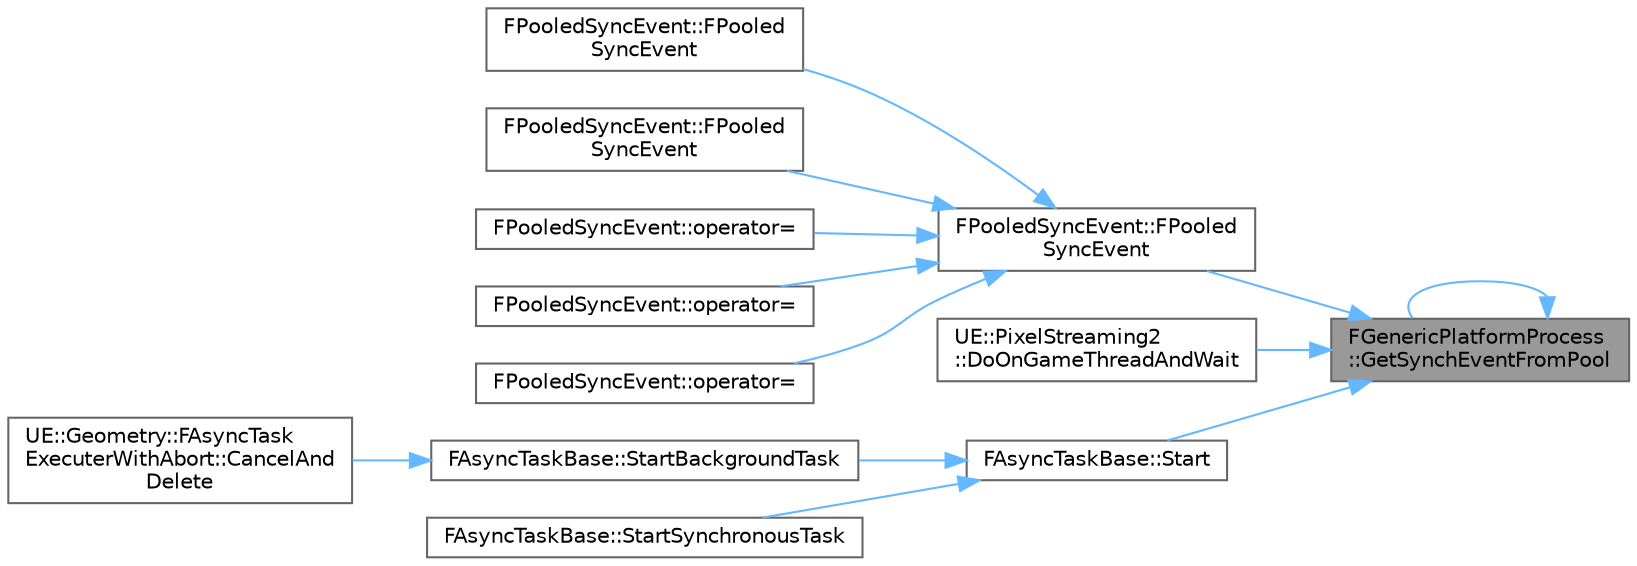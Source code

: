 digraph "FGenericPlatformProcess::GetSynchEventFromPool"
{
 // INTERACTIVE_SVG=YES
 // LATEX_PDF_SIZE
  bgcolor="transparent";
  edge [fontname=Helvetica,fontsize=10,labelfontname=Helvetica,labelfontsize=10];
  node [fontname=Helvetica,fontsize=10,shape=box,height=0.2,width=0.4];
  rankdir="RL";
  Node1 [id="Node000001",label="FGenericPlatformProcess\l::GetSynchEventFromPool",height=0.2,width=0.4,color="gray40", fillcolor="grey60", style="filled", fontcolor="black",tooltip="Gets an event from the pool or creates a new one if necessary."];
  Node1 -> Node2 [id="edge1_Node000001_Node000002",dir="back",color="steelblue1",style="solid",tooltip=" "];
  Node2 [id="Node000002",label="FPooledSyncEvent::FPooled\lSyncEvent",height=0.2,width=0.4,color="grey40", fillcolor="white", style="filled",URL="$dc/d8d/structFPooledSyncEvent.html#a77b289a0a916fb1a2a792483fd33200a",tooltip=" "];
  Node2 -> Node3 [id="edge2_Node000002_Node000003",dir="back",color="steelblue1",style="solid",tooltip=" "];
  Node3 [id="Node000003",label="FPooledSyncEvent::FPooled\lSyncEvent",height=0.2,width=0.4,color="grey40", fillcolor="white", style="filled",URL="$dc/d8d/structFPooledSyncEvent.html#a3f928fa6b5ca8c88866e9e099953b256",tooltip=" "];
  Node2 -> Node4 [id="edge3_Node000002_Node000004",dir="back",color="steelblue1",style="solid",tooltip=" "];
  Node4 [id="Node000004",label="FPooledSyncEvent::FPooled\lSyncEvent",height=0.2,width=0.4,color="grey40", fillcolor="white", style="filled",URL="$dc/d8d/structFPooledSyncEvent.html#aac9b94c623dcbe079cd18418f734c0ee",tooltip=" "];
  Node2 -> Node5 [id="edge4_Node000002_Node000005",dir="back",color="steelblue1",style="solid",tooltip=" "];
  Node5 [id="Node000005",label="FPooledSyncEvent::operator=",height=0.2,width=0.4,color="grey40", fillcolor="white", style="filled",URL="$dc/d8d/structFPooledSyncEvent.html#ac604cd39a36c53b2f7e5bb390b25c7f0",tooltip=" "];
  Node2 -> Node6 [id="edge5_Node000002_Node000006",dir="back",color="steelblue1",style="solid",tooltip=" "];
  Node6 [id="Node000006",label="FPooledSyncEvent::operator=",height=0.2,width=0.4,color="grey40", fillcolor="white", style="filled",URL="$dc/d8d/structFPooledSyncEvent.html#a70a5ed43c750fe36e5ecf52d72087f3c",tooltip=" "];
  Node2 -> Node7 [id="edge6_Node000002_Node000007",dir="back",color="steelblue1",style="solid",tooltip=" "];
  Node7 [id="Node000007",label="FPooledSyncEvent::operator=",height=0.2,width=0.4,color="grey40", fillcolor="white", style="filled",URL="$dc/d8d/structFPooledSyncEvent.html#a075deb17d4410336cccd1bdb064d8488",tooltip=" "];
  Node1 -> Node8 [id="edge7_Node000001_Node000008",dir="back",color="steelblue1",style="solid",tooltip=" "];
  Node8 [id="Node000008",label="UE::PixelStreaming2\l::DoOnGameThreadAndWait",height=0.2,width=0.4,color="grey40", fillcolor="white", style="filled",URL="$d1/d40/namespaceUE_1_1PixelStreaming2.html#ad290fc34fa81eebd4091d5b8befebdba",tooltip=" "];
  Node1 -> Node1 [id="edge8_Node000001_Node000001",dir="back",color="steelblue1",style="solid",tooltip=" "];
  Node1 -> Node9 [id="edge9_Node000001_Node000009",dir="back",color="steelblue1",style="solid",tooltip=" "];
  Node9 [id="Node000009",label="FAsyncTaskBase::Start",height=0.2,width=0.4,color="grey40", fillcolor="white", style="filled",URL="$dd/d1f/classFAsyncTaskBase.html#a7d2f5aaf9d465aca330a062715982cf8",tooltip=" "];
  Node9 -> Node10 [id="edge10_Node000009_Node000010",dir="back",color="steelblue1",style="solid",tooltip=" "];
  Node10 [id="Node000010",label="FAsyncTaskBase::StartBackgroundTask",height=0.2,width=0.4,color="grey40", fillcolor="white", style="filled",URL="$dd/d1f/classFAsyncTaskBase.html#a95b4dfb08548988b7236fb1b95f450f7",tooltip="Queue this task for processing by the background thread pool."];
  Node10 -> Node11 [id="edge11_Node000010_Node000011",dir="back",color="steelblue1",style="solid",tooltip=" "];
  Node11 [id="Node000011",label="UE::Geometry::FAsyncTask\lExecuterWithAbort::CancelAnd\lDelete",height=0.2,width=0.4,color="grey40", fillcolor="white", style="filled",URL="$d1/dab/classUE_1_1Geometry_1_1FAsyncTaskExecuterWithAbort.html#a7a59a722421dd829e04171a8264884fc",tooltip="Tells the child FAbandonableTask to terminate itself, via the bAbort flag passed in SetAbortSource,..."];
  Node9 -> Node12 [id="edge12_Node000009_Node000012",dir="back",color="steelblue1",style="solid",tooltip=" "];
  Node12 [id="Node000012",label="FAsyncTaskBase::StartSynchronousTask",height=0.2,width=0.4,color="grey40", fillcolor="white", style="filled",URL="$dd/d1f/classFAsyncTaskBase.html#a7fab90d0cea6b27bfd02d55ff98bcbb0",tooltip="Run this task on this thread."];
}

